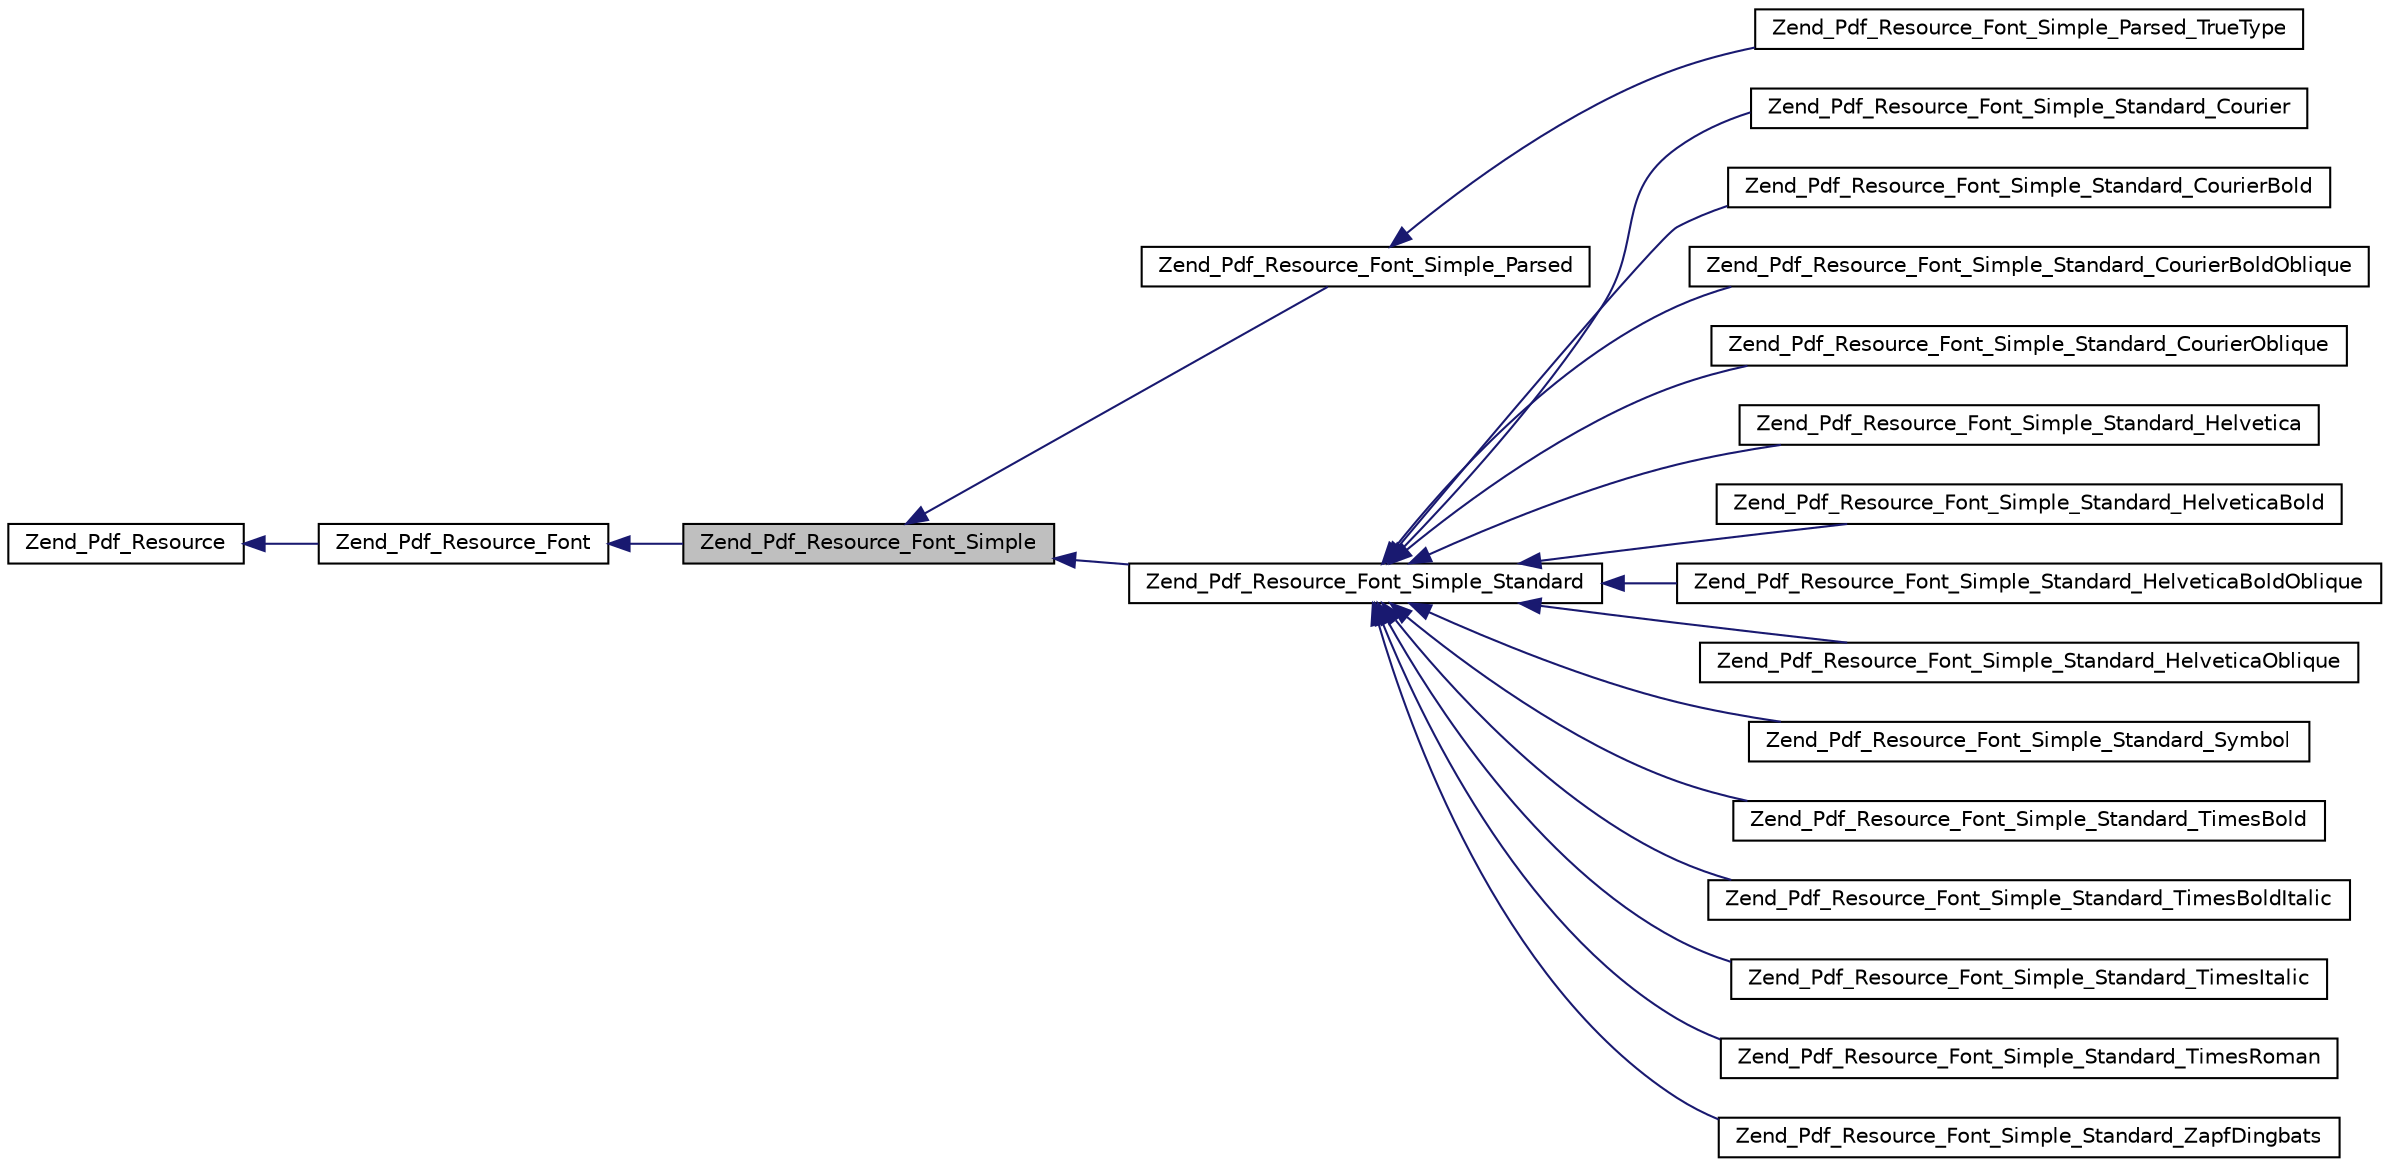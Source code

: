 digraph G
{
  edge [fontname="Helvetica",fontsize="10",labelfontname="Helvetica",labelfontsize="10"];
  node [fontname="Helvetica",fontsize="10",shape=record];
  rankdir="LR";
  Node1 [label="Zend_Pdf_Resource_Font_Simple",height=0.2,width=0.4,color="black", fillcolor="grey75", style="filled" fontcolor="black"];
  Node2 -> Node1 [dir="back",color="midnightblue",fontsize="10",style="solid",fontname="Helvetica"];
  Node2 [label="Zend_Pdf_Resource_Font",height=0.2,width=0.4,color="black", fillcolor="white", style="filled",URL="$class_zend___pdf___resource___font.html"];
  Node3 -> Node2 [dir="back",color="midnightblue",fontsize="10",style="solid",fontname="Helvetica"];
  Node3 [label="Zend_Pdf_Resource",height=0.2,width=0.4,color="black", fillcolor="white", style="filled",URL="$class_zend___pdf___resource.html"];
  Node1 -> Node4 [dir="back",color="midnightblue",fontsize="10",style="solid",fontname="Helvetica"];
  Node4 [label="Zend_Pdf_Resource_Font_Simple_Parsed",height=0.2,width=0.4,color="black", fillcolor="white", style="filled",URL="$class_zend___pdf___resource___font___simple___parsed.html"];
  Node4 -> Node5 [dir="back",color="midnightblue",fontsize="10",style="solid",fontname="Helvetica"];
  Node5 [label="Zend_Pdf_Resource_Font_Simple_Parsed_TrueType",height=0.2,width=0.4,color="black", fillcolor="white", style="filled",URL="$class_zend___pdf___resource___font___simple___parsed___true_type.html"];
  Node1 -> Node6 [dir="back",color="midnightblue",fontsize="10",style="solid",fontname="Helvetica"];
  Node6 [label="Zend_Pdf_Resource_Font_Simple_Standard",height=0.2,width=0.4,color="black", fillcolor="white", style="filled",URL="$class_zend___pdf___resource___font___simple___standard.html"];
  Node6 -> Node7 [dir="back",color="midnightblue",fontsize="10",style="solid",fontname="Helvetica"];
  Node7 [label="Zend_Pdf_Resource_Font_Simple_Standard_Courier",height=0.2,width=0.4,color="black", fillcolor="white", style="filled",URL="$class_zend___pdf___resource___font___simple___standard___courier.html"];
  Node6 -> Node8 [dir="back",color="midnightblue",fontsize="10",style="solid",fontname="Helvetica"];
  Node8 [label="Zend_Pdf_Resource_Font_Simple_Standard_CourierBold",height=0.2,width=0.4,color="black", fillcolor="white", style="filled",URL="$class_zend___pdf___resource___font___simple___standard___courier_bold.html"];
  Node6 -> Node9 [dir="back",color="midnightblue",fontsize="10",style="solid",fontname="Helvetica"];
  Node9 [label="Zend_Pdf_Resource_Font_Simple_Standard_CourierBoldOblique",height=0.2,width=0.4,color="black", fillcolor="white", style="filled",URL="$class_zend___pdf___resource___font___simple___standard___courier_bold_oblique.html"];
  Node6 -> Node10 [dir="back",color="midnightblue",fontsize="10",style="solid",fontname="Helvetica"];
  Node10 [label="Zend_Pdf_Resource_Font_Simple_Standard_CourierOblique",height=0.2,width=0.4,color="black", fillcolor="white", style="filled",URL="$class_zend___pdf___resource___font___simple___standard___courier_oblique.html"];
  Node6 -> Node11 [dir="back",color="midnightblue",fontsize="10",style="solid",fontname="Helvetica"];
  Node11 [label="Zend_Pdf_Resource_Font_Simple_Standard_Helvetica",height=0.2,width=0.4,color="black", fillcolor="white", style="filled",URL="$class_zend___pdf___resource___font___simple___standard___helvetica.html"];
  Node6 -> Node12 [dir="back",color="midnightblue",fontsize="10",style="solid",fontname="Helvetica"];
  Node12 [label="Zend_Pdf_Resource_Font_Simple_Standard_HelveticaBold",height=0.2,width=0.4,color="black", fillcolor="white", style="filled",URL="$class_zend___pdf___resource___font___simple___standard___helvetica_bold.html"];
  Node6 -> Node13 [dir="back",color="midnightblue",fontsize="10",style="solid",fontname="Helvetica"];
  Node13 [label="Zend_Pdf_Resource_Font_Simple_Standard_HelveticaBoldOblique",height=0.2,width=0.4,color="black", fillcolor="white", style="filled",URL="$class_zend___pdf___resource___font___simple___standard___helvetica_bold_oblique.html"];
  Node6 -> Node14 [dir="back",color="midnightblue",fontsize="10",style="solid",fontname="Helvetica"];
  Node14 [label="Zend_Pdf_Resource_Font_Simple_Standard_HelveticaOblique",height=0.2,width=0.4,color="black", fillcolor="white", style="filled",URL="$class_zend___pdf___resource___font___simple___standard___helvetica_oblique.html"];
  Node6 -> Node15 [dir="back",color="midnightblue",fontsize="10",style="solid",fontname="Helvetica"];
  Node15 [label="Zend_Pdf_Resource_Font_Simple_Standard_Symbol",height=0.2,width=0.4,color="black", fillcolor="white", style="filled",URL="$class_zend___pdf___resource___font___simple___standard___symbol.html"];
  Node6 -> Node16 [dir="back",color="midnightblue",fontsize="10",style="solid",fontname="Helvetica"];
  Node16 [label="Zend_Pdf_Resource_Font_Simple_Standard_TimesBold",height=0.2,width=0.4,color="black", fillcolor="white", style="filled",URL="$class_zend___pdf___resource___font___simple___standard___times_bold.html"];
  Node6 -> Node17 [dir="back",color="midnightblue",fontsize="10",style="solid",fontname="Helvetica"];
  Node17 [label="Zend_Pdf_Resource_Font_Simple_Standard_TimesBoldItalic",height=0.2,width=0.4,color="black", fillcolor="white", style="filled",URL="$class_zend___pdf___resource___font___simple___standard___times_bold_italic.html"];
  Node6 -> Node18 [dir="back",color="midnightblue",fontsize="10",style="solid",fontname="Helvetica"];
  Node18 [label="Zend_Pdf_Resource_Font_Simple_Standard_TimesItalic",height=0.2,width=0.4,color="black", fillcolor="white", style="filled",URL="$class_zend___pdf___resource___font___simple___standard___times_italic.html"];
  Node6 -> Node19 [dir="back",color="midnightblue",fontsize="10",style="solid",fontname="Helvetica"];
  Node19 [label="Zend_Pdf_Resource_Font_Simple_Standard_TimesRoman",height=0.2,width=0.4,color="black", fillcolor="white", style="filled",URL="$class_zend___pdf___resource___font___simple___standard___times_roman.html"];
  Node6 -> Node20 [dir="back",color="midnightblue",fontsize="10",style="solid",fontname="Helvetica"];
  Node20 [label="Zend_Pdf_Resource_Font_Simple_Standard_ZapfDingbats",height=0.2,width=0.4,color="black", fillcolor="white", style="filled",URL="$class_zend___pdf___resource___font___simple___standard___zapf_dingbats.html"];
}
